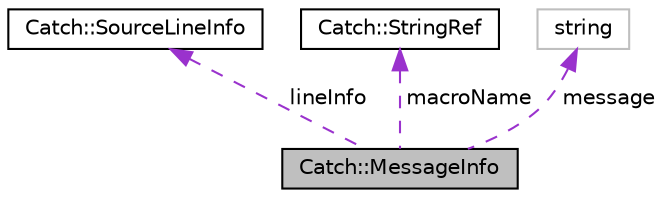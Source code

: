 digraph "Catch::MessageInfo"
{
  edge [fontname="Helvetica",fontsize="10",labelfontname="Helvetica",labelfontsize="10"];
  node [fontname="Helvetica",fontsize="10",shape=record];
  Node1 [label="Catch::MessageInfo",height=0.2,width=0.4,color="black", fillcolor="grey75", style="filled", fontcolor="black"];
  Node2 -> Node1 [dir="back",color="darkorchid3",fontsize="10",style="dashed",label=" lineInfo" ];
  Node2 [label="Catch::SourceLineInfo",height=0.2,width=0.4,color="black", fillcolor="white", style="filled",URL="$structCatch_1_1SourceLineInfo.html"];
  Node3 -> Node1 [dir="back",color="darkorchid3",fontsize="10",style="dashed",label=" macroName" ];
  Node3 [label="Catch::StringRef",height=0.2,width=0.4,color="black", fillcolor="white", style="filled",URL="$classCatch_1_1StringRef.html"];
  Node4 -> Node1 [dir="back",color="darkorchid3",fontsize="10",style="dashed",label=" message" ];
  Node4 [label="string",height=0.2,width=0.4,color="grey75", fillcolor="white", style="filled"];
}
